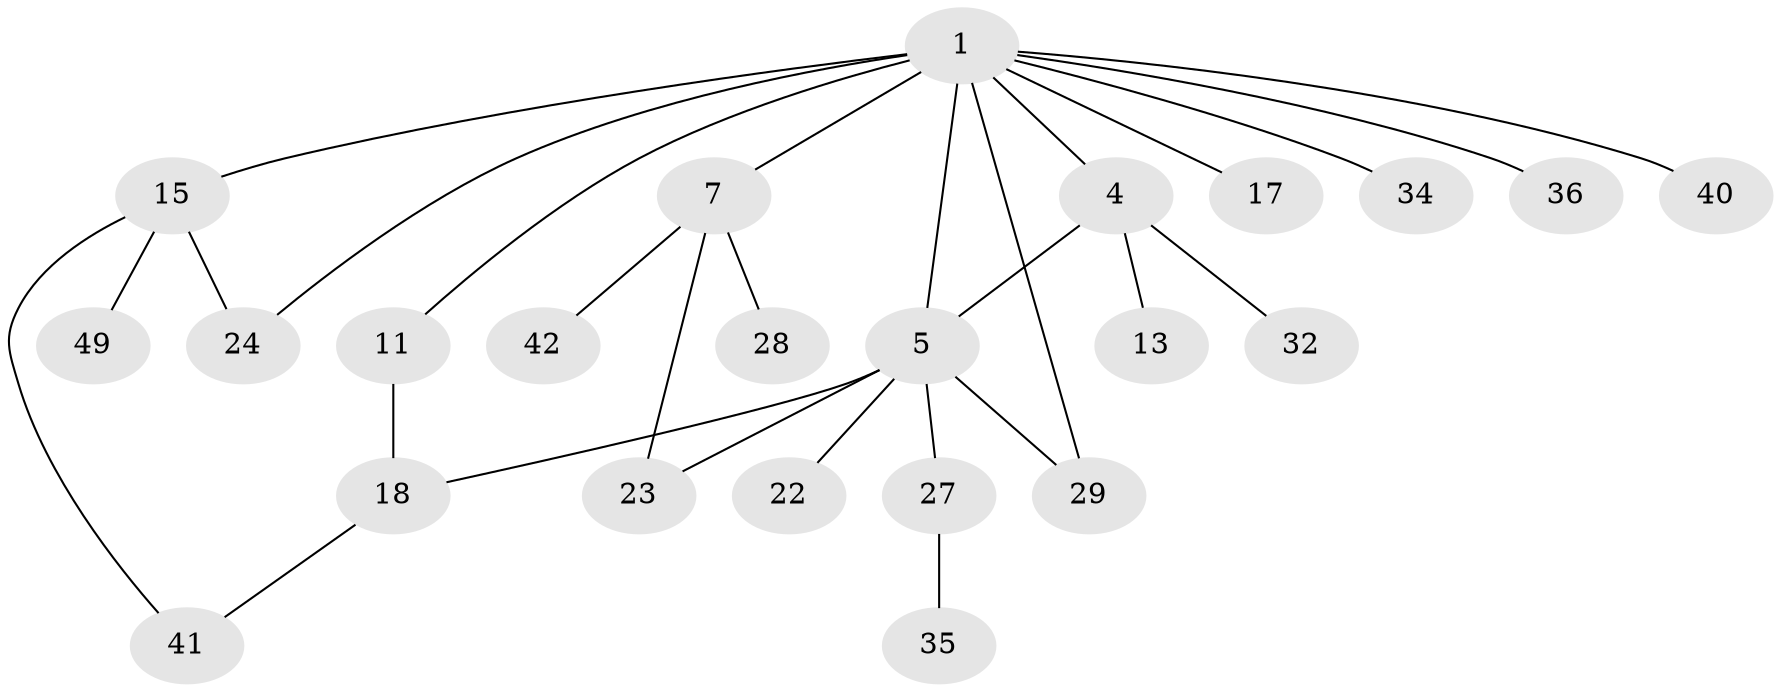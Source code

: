 // original degree distribution, {10: 0.01694915254237288, 3: 0.2033898305084746, 4: 0.1016949152542373, 5: 0.01694915254237288, 2: 0.2711864406779661, 1: 0.3898305084745763}
// Generated by graph-tools (version 1.1) at 2025/17/03/04/25 18:17:05]
// undirected, 23 vertices, 28 edges
graph export_dot {
graph [start="1"]
  node [color=gray90,style=filled];
  1 [super="+3+2"];
  4 [super="+12+16"];
  5 [super="+48+25+6+8"];
  7 [super="+39+10"];
  11 [super="+30"];
  13;
  15 [super="+19"];
  17;
  18 [super="+37"];
  22;
  23;
  24 [super="+43"];
  27 [super="+31"];
  28;
  29 [super="+57+38"];
  32 [super="+50+33"];
  34;
  35;
  36;
  40 [super="+56"];
  41 [super="+52+47"];
  42;
  49;
  1 -- 4;
  1 -- 5 [weight=2];
  1 -- 7;
  1 -- 11;
  1 -- 15;
  1 -- 17;
  1 -- 34;
  1 -- 36;
  1 -- 29;
  1 -- 40;
  1 -- 24;
  4 -- 32;
  4 -- 13;
  4 -- 5;
  5 -- 29;
  5 -- 27;
  5 -- 18;
  5 -- 23;
  5 -- 22;
  7 -- 28;
  7 -- 42;
  7 -- 23;
  11 -- 18;
  15 -- 24;
  15 -- 41;
  15 -- 49;
  18 -- 41;
  27 -- 35;
}
